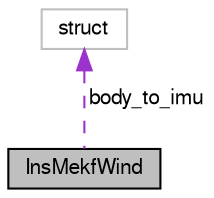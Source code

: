 digraph "InsMekfWind"
{
  edge [fontname="FreeSans",fontsize="10",labelfontname="FreeSans",labelfontsize="10"];
  node [fontname="FreeSans",fontsize="10",shape=record];
  Node1 [label="InsMekfWind",height=0.2,width=0.4,color="black", fillcolor="grey75", style="filled", fontcolor="black"];
  Node2 -> Node1 [dir="back",color="darkorchid3",fontsize="10",style="dashed",label=" body_to_imu" ,fontname="FreeSans"];
  Node2 [label="struct",height=0.2,width=0.4,color="grey75", fillcolor="white", style="filled"];
}
